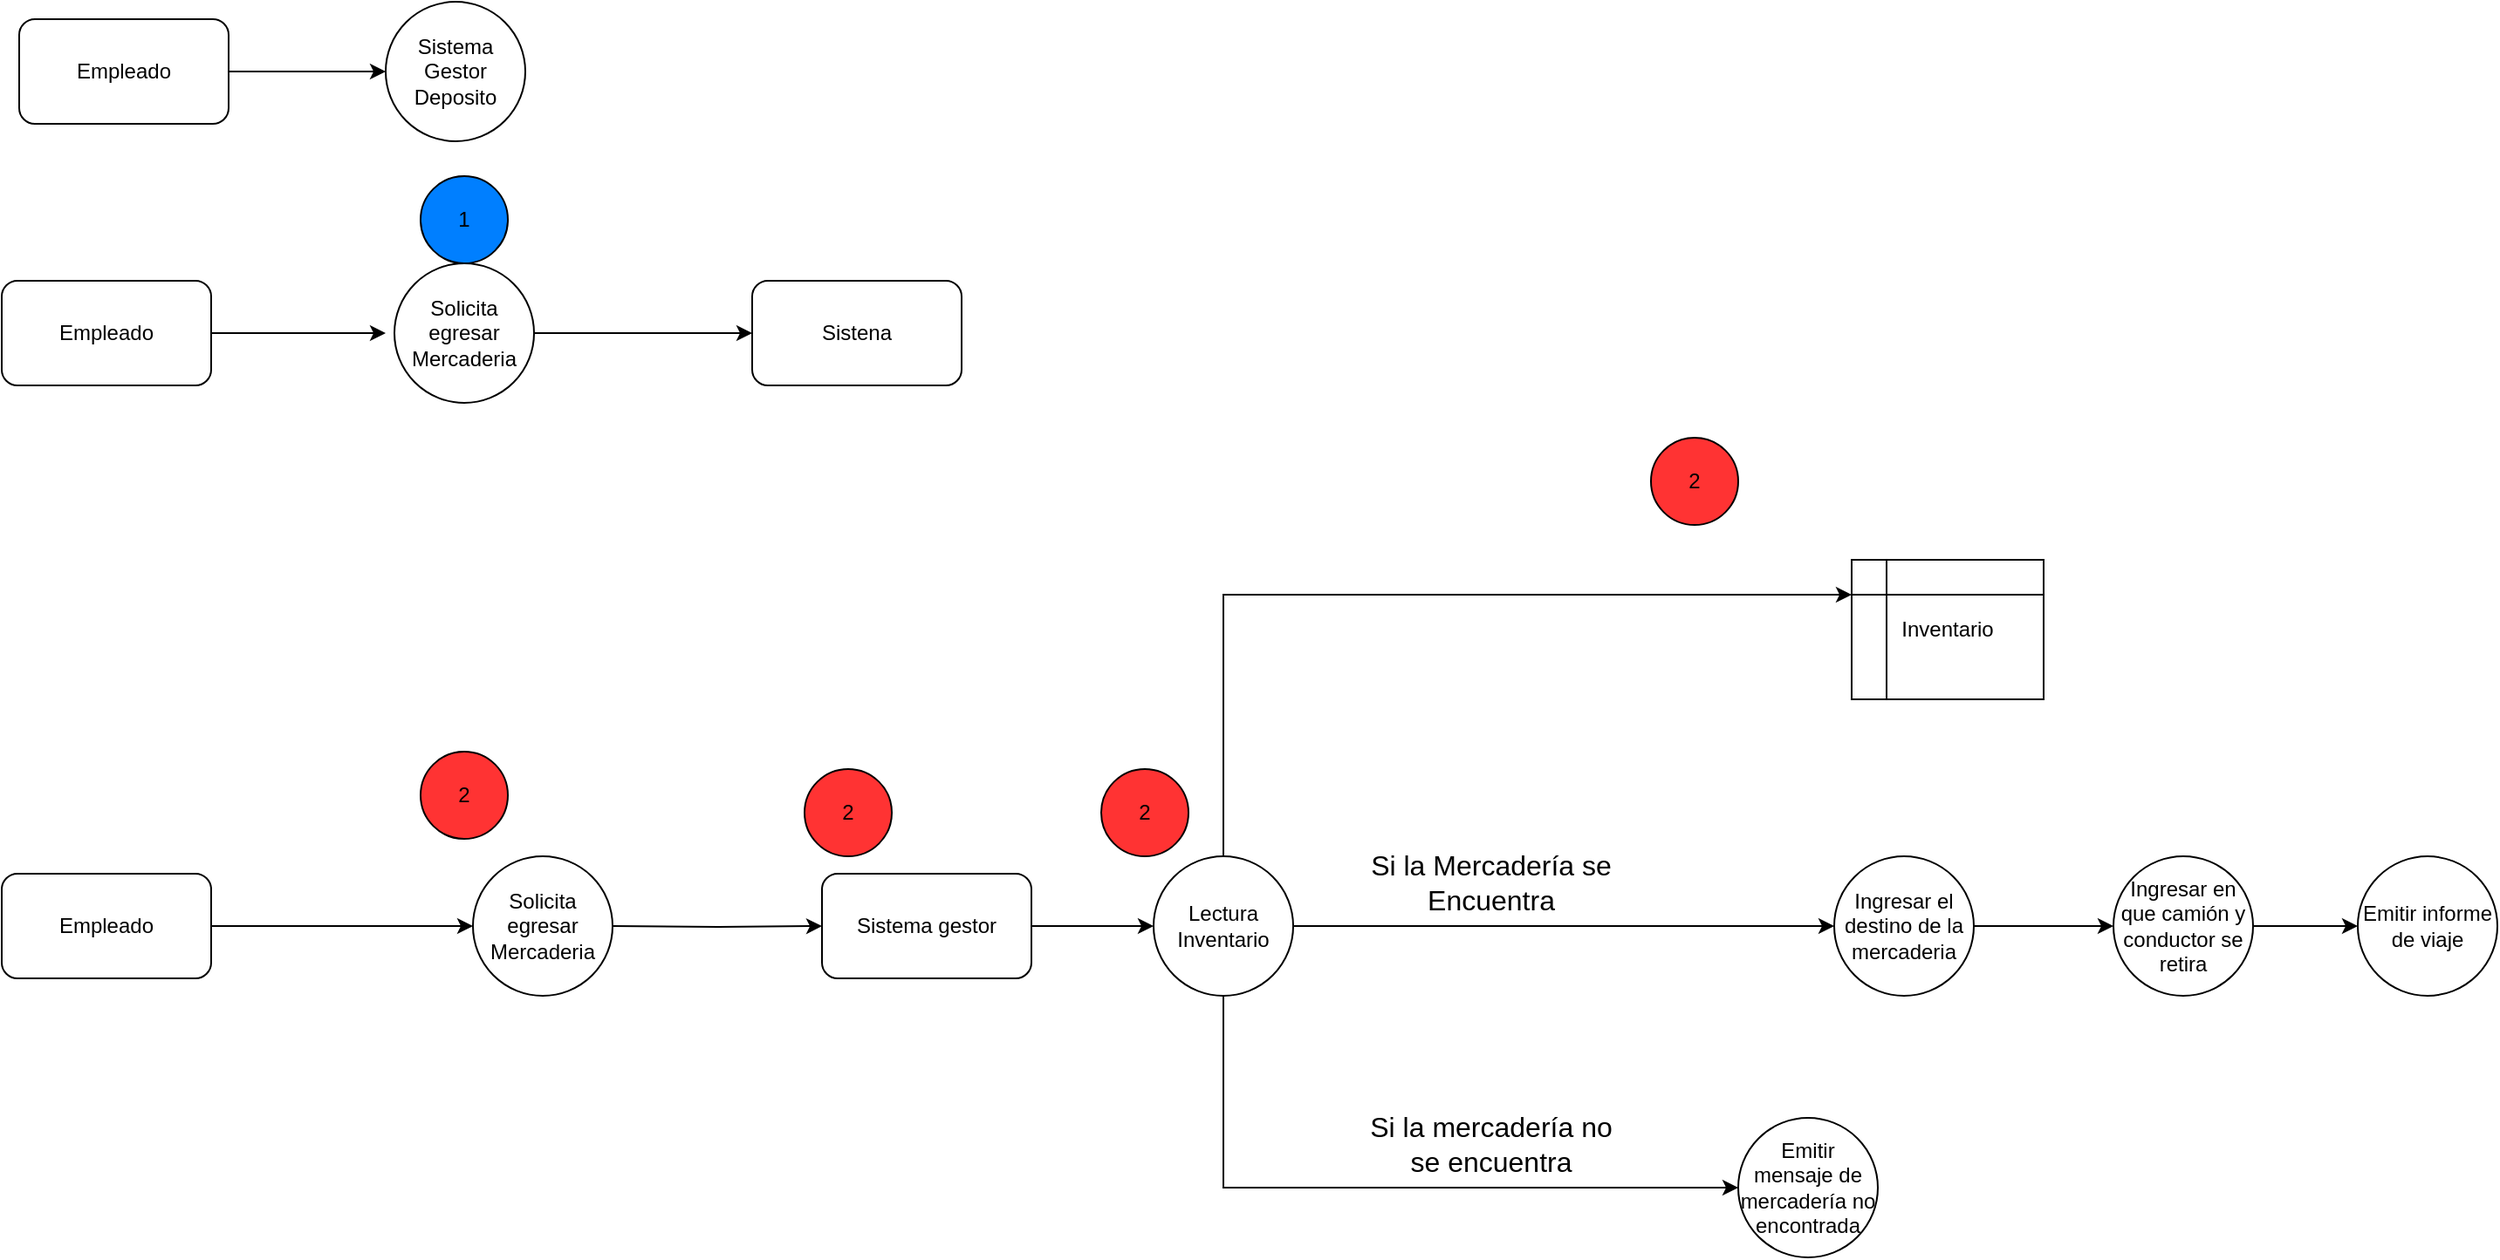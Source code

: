 <mxfile version="21.6.8" type="device">
  <diagram name="Página-1" id="Zokr76eYt8YNLjr2oupd">
    <mxGraphModel dx="926" dy="449" grid="1" gridSize="10" guides="1" tooltips="1" connect="1" arrows="1" fold="1" page="1" pageScale="1" pageWidth="827" pageHeight="1169" math="0" shadow="0">
      <root>
        <mxCell id="0" />
        <mxCell id="1" parent="0" />
        <mxCell id="zNTk1zl7-os2c1LC80qj-1" value="" style="edgeStyle=orthogonalEdgeStyle;rounded=0;orthogonalLoop=1;jettySize=auto;html=1;" edge="1" parent="1" source="zNTk1zl7-os2c1LC80qj-2" target="zNTk1zl7-os2c1LC80qj-4">
          <mxGeometry relative="1" as="geometry" />
        </mxCell>
        <mxCell id="zNTk1zl7-os2c1LC80qj-2" value="Empleado" style="rounded=1;whiteSpace=wrap;html=1;" vertex="1" parent="1">
          <mxGeometry x="60" y="190" width="120" height="60" as="geometry" />
        </mxCell>
        <mxCell id="zNTk1zl7-os2c1LC80qj-4" value="Sistema Gestor Deposito" style="ellipse;whiteSpace=wrap;html=1;aspect=fixed;" vertex="1" parent="1">
          <mxGeometry x="270" y="180" width="80" height="80" as="geometry" />
        </mxCell>
        <mxCell id="zNTk1zl7-os2c1LC80qj-6" value="" style="edgeStyle=orthogonalEdgeStyle;rounded=0;orthogonalLoop=1;jettySize=auto;html=1;" edge="1" parent="1" source="zNTk1zl7-os2c1LC80qj-7">
          <mxGeometry relative="1" as="geometry">
            <mxPoint x="270" y="370" as="targetPoint" />
          </mxGeometry>
        </mxCell>
        <mxCell id="zNTk1zl7-os2c1LC80qj-7" value="Empleado" style="rounded=1;whiteSpace=wrap;html=1;" vertex="1" parent="1">
          <mxGeometry x="50" y="340" width="120" height="60" as="geometry" />
        </mxCell>
        <mxCell id="zNTk1zl7-os2c1LC80qj-8" value="Sistena" style="rounded=1;whiteSpace=wrap;html=1;" vertex="1" parent="1">
          <mxGeometry x="480" y="340" width="120" height="60" as="geometry" />
        </mxCell>
        <mxCell id="zNTk1zl7-os2c1LC80qj-9" style="edgeStyle=orthogonalEdgeStyle;rounded=0;orthogonalLoop=1;jettySize=auto;html=1;entryX=0;entryY=0.5;entryDx=0;entryDy=0;" edge="1" parent="1" source="zNTk1zl7-os2c1LC80qj-10" target="zNTk1zl7-os2c1LC80qj-8">
          <mxGeometry relative="1" as="geometry" />
        </mxCell>
        <mxCell id="zNTk1zl7-os2c1LC80qj-10" value="Solicita egresar Mercaderia" style="ellipse;whiteSpace=wrap;html=1;aspect=fixed;" vertex="1" parent="1">
          <mxGeometry x="275" y="330" width="80" height="80" as="geometry" />
        </mxCell>
        <mxCell id="zNTk1zl7-os2c1LC80qj-11" style="edgeStyle=orthogonalEdgeStyle;rounded=0;orthogonalLoop=1;jettySize=auto;html=1;entryX=0;entryY=0.5;entryDx=0;entryDy=0;" edge="1" parent="1" source="zNTk1zl7-os2c1LC80qj-12">
          <mxGeometry relative="1" as="geometry">
            <mxPoint x="320" y="710" as="targetPoint" />
          </mxGeometry>
        </mxCell>
        <mxCell id="zNTk1zl7-os2c1LC80qj-12" value="Empleado" style="rounded=1;whiteSpace=wrap;html=1;" vertex="1" parent="1">
          <mxGeometry x="50" y="680" width="120" height="60" as="geometry" />
        </mxCell>
        <mxCell id="zNTk1zl7-os2c1LC80qj-13" style="edgeStyle=orthogonalEdgeStyle;rounded=0;orthogonalLoop=1;jettySize=auto;html=1;exitX=1;exitY=0.5;exitDx=0;exitDy=0;entryX=0;entryY=0.5;entryDx=0;entryDy=0;" edge="1" parent="1" source="zNTk1zl7-os2c1LC80qj-14" target="zNTk1zl7-os2c1LC80qj-17">
          <mxGeometry relative="1" as="geometry" />
        </mxCell>
        <mxCell id="zNTk1zl7-os2c1LC80qj-14" value="Sistema gestor" style="rounded=1;whiteSpace=wrap;html=1;" vertex="1" parent="1">
          <mxGeometry x="520" y="680" width="120" height="60" as="geometry" />
        </mxCell>
        <mxCell id="zNTk1zl7-os2c1LC80qj-15" style="edgeStyle=orthogonalEdgeStyle;rounded=0;orthogonalLoop=1;jettySize=auto;html=1;exitX=0.5;exitY=0;exitDx=0;exitDy=0;entryX=0;entryY=0.25;entryDx=0;entryDy=0;" edge="1" parent="1" source="zNTk1zl7-os2c1LC80qj-17" target="zNTk1zl7-os2c1LC80qj-22">
          <mxGeometry relative="1" as="geometry">
            <mxPoint x="859.01" y="533.04" as="targetPoint" />
          </mxGeometry>
        </mxCell>
        <mxCell id="zNTk1zl7-os2c1LC80qj-33" style="edgeStyle=orthogonalEdgeStyle;rounded=0;orthogonalLoop=1;jettySize=auto;html=1;exitX=0.5;exitY=1;exitDx=0;exitDy=0;entryX=0;entryY=0.5;entryDx=0;entryDy=0;" edge="1" parent="1" source="zNTk1zl7-os2c1LC80qj-17" target="zNTk1zl7-os2c1LC80qj-32">
          <mxGeometry relative="1" as="geometry" />
        </mxCell>
        <mxCell id="zNTk1zl7-os2c1LC80qj-38" style="edgeStyle=orthogonalEdgeStyle;rounded=0;orthogonalLoop=1;jettySize=auto;html=1;entryX=0;entryY=0.5;entryDx=0;entryDy=0;" edge="1" parent="1" source="zNTk1zl7-os2c1LC80qj-17" target="zNTk1zl7-os2c1LC80qj-37">
          <mxGeometry relative="1" as="geometry" />
        </mxCell>
        <mxCell id="zNTk1zl7-os2c1LC80qj-17" value="Lectura Inventario" style="ellipse;whiteSpace=wrap;html=1;aspect=fixed;" vertex="1" parent="1">
          <mxGeometry x="710" y="670" width="80" height="80" as="geometry" />
        </mxCell>
        <mxCell id="zNTk1zl7-os2c1LC80qj-41" style="edgeStyle=orthogonalEdgeStyle;rounded=0;orthogonalLoop=1;jettySize=auto;html=1;entryX=0;entryY=0.5;entryDx=0;entryDy=0;" edge="1" parent="1" source="zNTk1zl7-os2c1LC80qj-19" target="zNTk1zl7-os2c1LC80qj-40">
          <mxGeometry relative="1" as="geometry" />
        </mxCell>
        <mxCell id="zNTk1zl7-os2c1LC80qj-19" value="Ingresar en que camión y conductor se retira" style="ellipse;whiteSpace=wrap;html=1;aspect=fixed;" vertex="1" parent="1">
          <mxGeometry x="1260" y="670" width="80" height="80" as="geometry" />
        </mxCell>
        <mxCell id="zNTk1zl7-os2c1LC80qj-20" style="edgeStyle=orthogonalEdgeStyle;rounded=0;orthogonalLoop=1;jettySize=auto;html=1;exitX=1;exitY=0.5;exitDx=0;exitDy=0;" edge="1" parent="1" target="zNTk1zl7-os2c1LC80qj-14">
          <mxGeometry relative="1" as="geometry">
            <mxPoint x="400" y="710" as="sourcePoint" />
          </mxGeometry>
        </mxCell>
        <mxCell id="zNTk1zl7-os2c1LC80qj-22" value="Inventario" style="shape=internalStorage;whiteSpace=wrap;html=1;backgroundOutline=1;" vertex="1" parent="1">
          <mxGeometry x="1110" y="500" width="110" height="80" as="geometry" />
        </mxCell>
        <mxCell id="zNTk1zl7-os2c1LC80qj-24" value="1" style="ellipse;whiteSpace=wrap;html=1;aspect=fixed;fillColor=#007FFF;" vertex="1" parent="1">
          <mxGeometry x="290" y="280" width="50" height="50" as="geometry" />
        </mxCell>
        <mxCell id="zNTk1zl7-os2c1LC80qj-25" value="2" style="ellipse;whiteSpace=wrap;html=1;aspect=fixed;fillColor=#FF3333;" vertex="1" parent="1">
          <mxGeometry x="290" y="610" width="50" height="50" as="geometry" />
        </mxCell>
        <mxCell id="zNTk1zl7-os2c1LC80qj-26" value="2" style="ellipse;whiteSpace=wrap;html=1;aspect=fixed;fillColor=#FF3333;" vertex="1" parent="1">
          <mxGeometry x="510" y="620" width="50" height="50" as="geometry" />
        </mxCell>
        <mxCell id="zNTk1zl7-os2c1LC80qj-27" value="2" style="ellipse;whiteSpace=wrap;html=1;aspect=fixed;fillColor=#FF3333;" vertex="1" parent="1">
          <mxGeometry x="680" y="620" width="50" height="50" as="geometry" />
        </mxCell>
        <mxCell id="zNTk1zl7-os2c1LC80qj-28" value="2" style="ellipse;whiteSpace=wrap;html=1;aspect=fixed;fillColor=#FF3333;" vertex="1" parent="1">
          <mxGeometry x="995" y="430" width="50" height="50" as="geometry" />
        </mxCell>
        <mxCell id="zNTk1zl7-os2c1LC80qj-30" value="&lt;font style=&quot;font-size: 16px;&quot;&gt;Si la Mercadería se Encuentra&lt;/font&gt;" style="text;html=1;strokeColor=none;fillColor=none;align=center;verticalAlign=middle;whiteSpace=wrap;rounded=0;" vertex="1" parent="1">
          <mxGeometry x="827" y="670" width="153" height="30" as="geometry" />
        </mxCell>
        <mxCell id="zNTk1zl7-os2c1LC80qj-31" value="&lt;font style=&quot;font-size: 16px;&quot;&gt;Si la mercadería no se encuentra&lt;/font&gt;" style="text;html=1;strokeColor=none;fillColor=none;align=center;verticalAlign=middle;whiteSpace=wrap;rounded=0;" vertex="1" parent="1">
          <mxGeometry x="827" y="820" width="153" height="30" as="geometry" />
        </mxCell>
        <mxCell id="zNTk1zl7-os2c1LC80qj-32" value="Emitir mensaje de mercadería no encontrada" style="ellipse;whiteSpace=wrap;html=1;aspect=fixed;" vertex="1" parent="1">
          <mxGeometry x="1045" y="820" width="80" height="80" as="geometry" />
        </mxCell>
        <mxCell id="zNTk1zl7-os2c1LC80qj-36" value="Solicita egresar Mercaderia" style="ellipse;whiteSpace=wrap;html=1;aspect=fixed;" vertex="1" parent="1">
          <mxGeometry x="320" y="670" width="80" height="80" as="geometry" />
        </mxCell>
        <mxCell id="zNTk1zl7-os2c1LC80qj-39" style="edgeStyle=orthogonalEdgeStyle;rounded=0;orthogonalLoop=1;jettySize=auto;html=1;entryX=0;entryY=0.5;entryDx=0;entryDy=0;" edge="1" parent="1" source="zNTk1zl7-os2c1LC80qj-37" target="zNTk1zl7-os2c1LC80qj-19">
          <mxGeometry relative="1" as="geometry" />
        </mxCell>
        <mxCell id="zNTk1zl7-os2c1LC80qj-37" value="Ingresar el destino de la mercaderia" style="ellipse;whiteSpace=wrap;html=1;aspect=fixed;" vertex="1" parent="1">
          <mxGeometry x="1100" y="670" width="80" height="80" as="geometry" />
        </mxCell>
        <mxCell id="zNTk1zl7-os2c1LC80qj-40" value="Emitir informe de viaje" style="ellipse;whiteSpace=wrap;html=1;aspect=fixed;" vertex="1" parent="1">
          <mxGeometry x="1400" y="670" width="80" height="80" as="geometry" />
        </mxCell>
      </root>
    </mxGraphModel>
  </diagram>
</mxfile>
